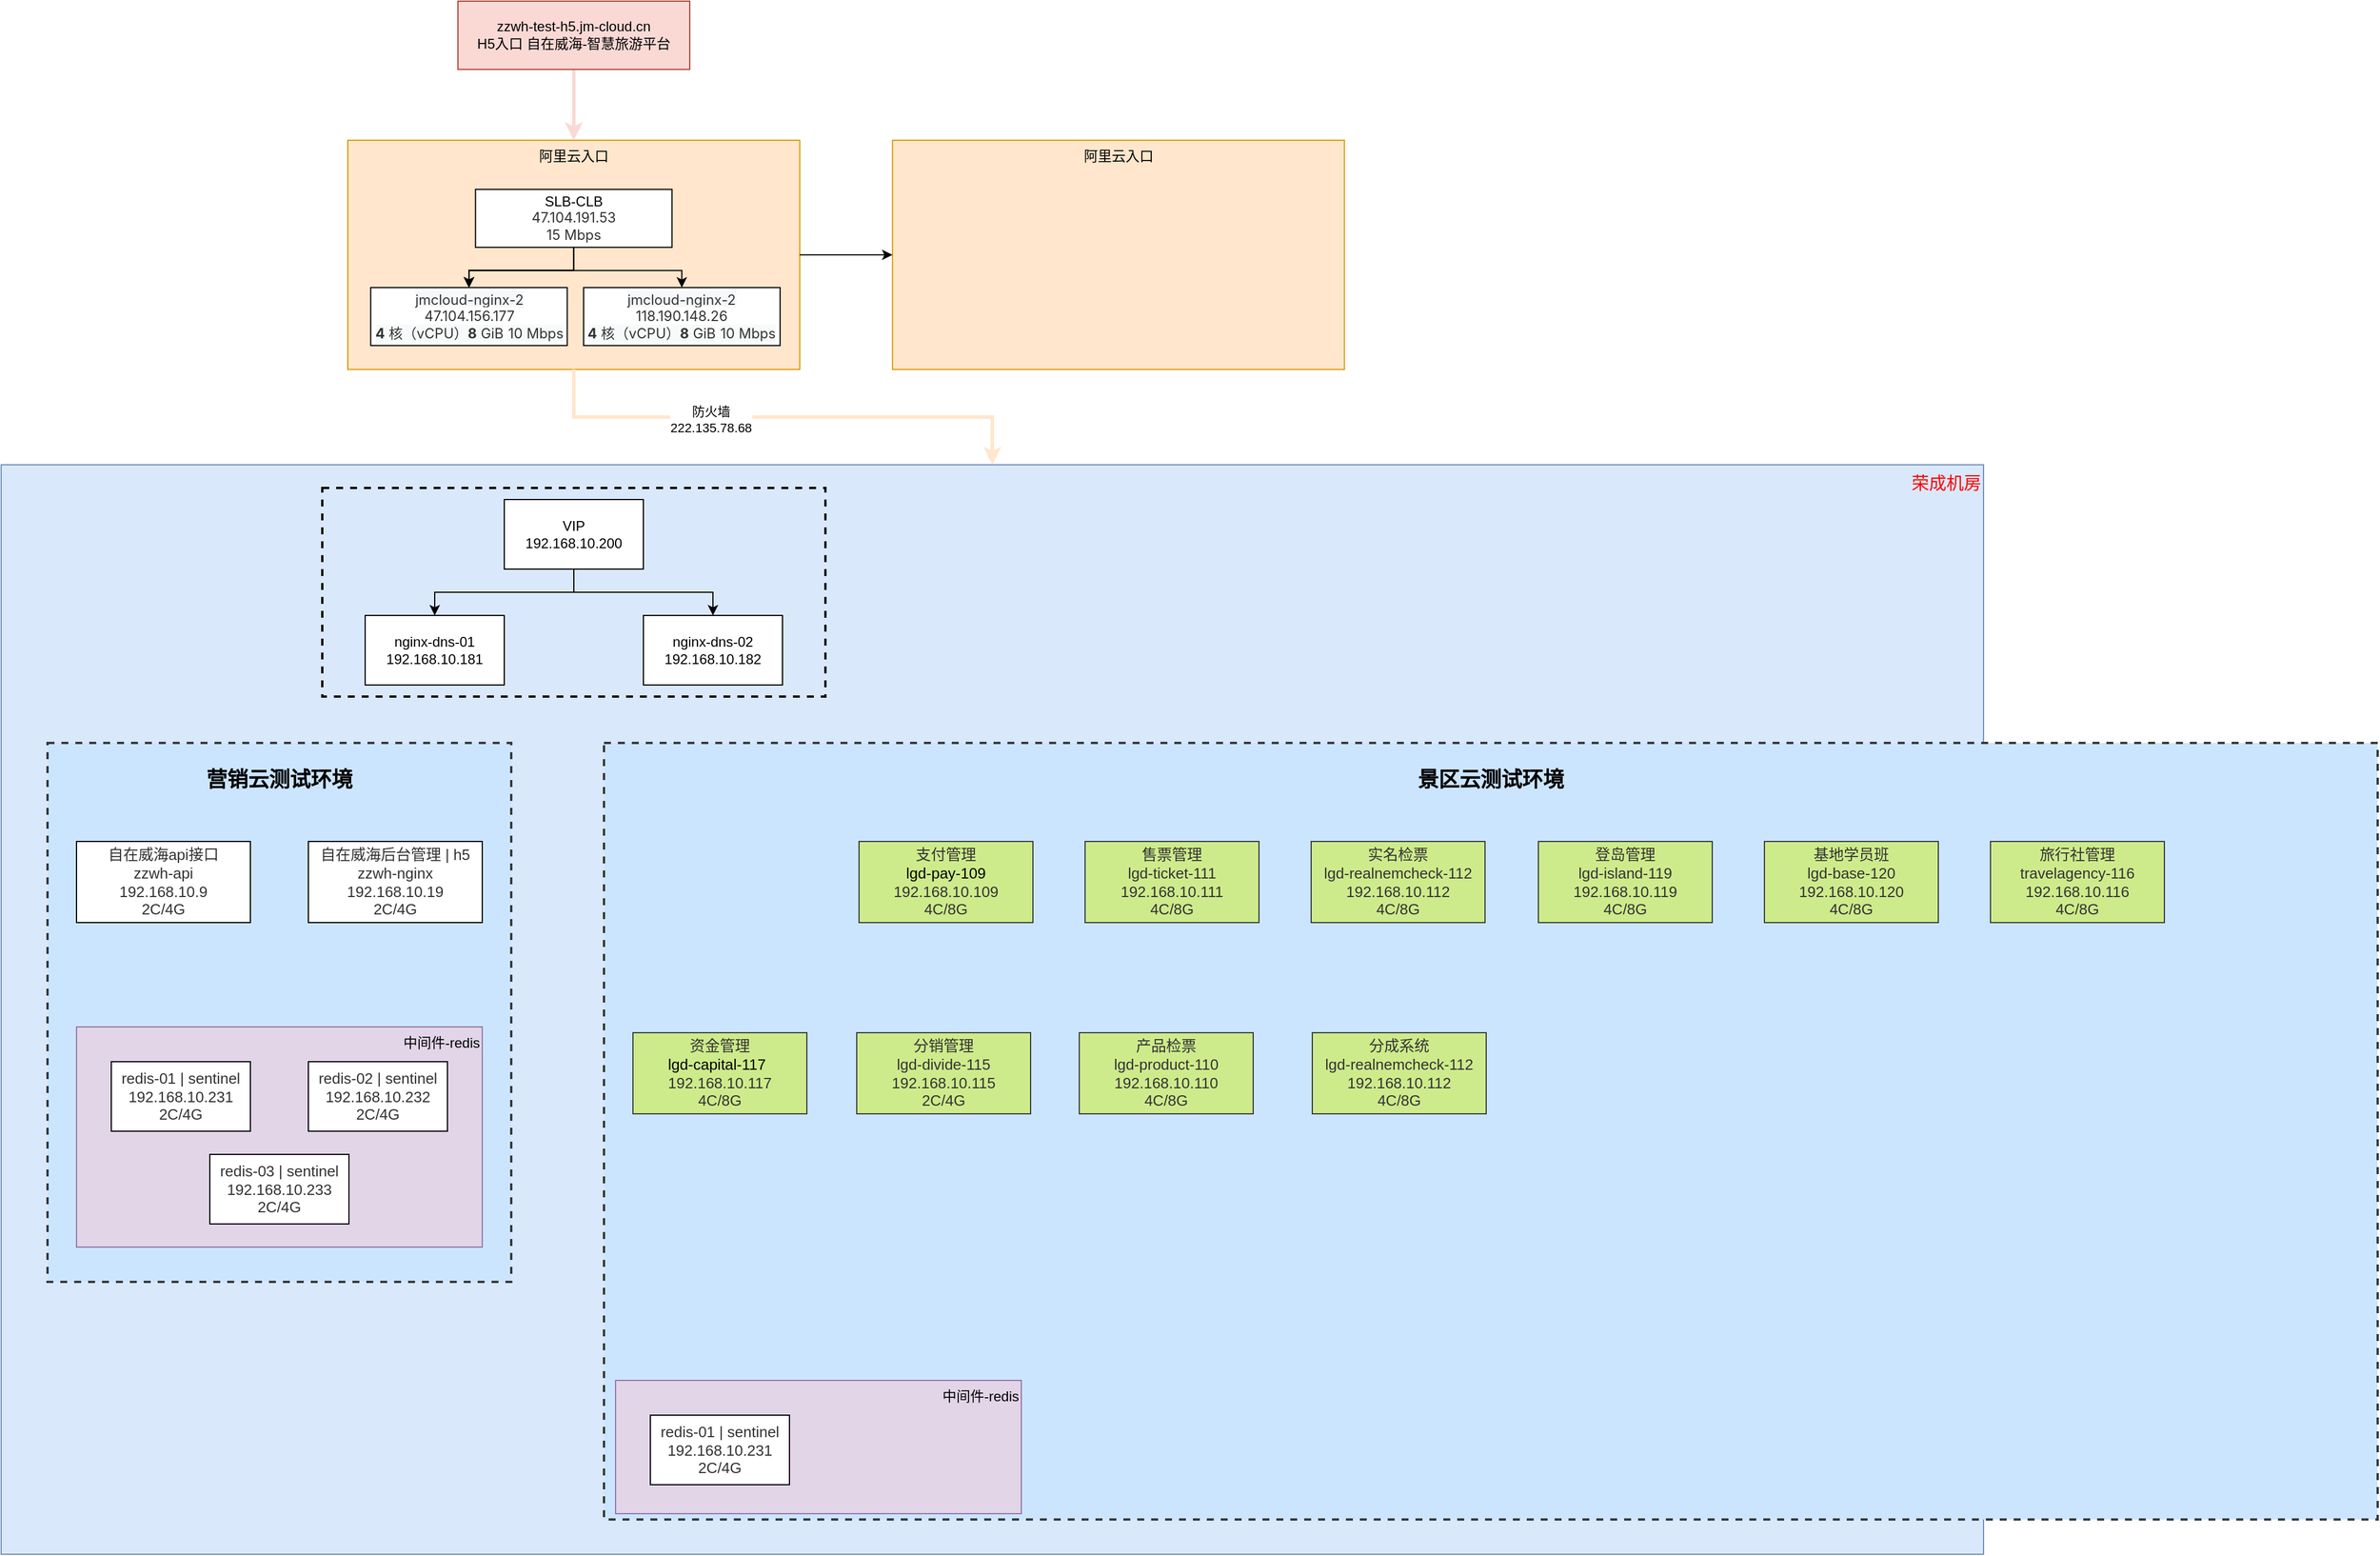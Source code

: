 <mxfile version="28.0.1">
  <diagram name="第 1 页" id="XN6WbOP7wRev5Zxsz_oX">
    <mxGraphModel dx="2040" dy="1834" grid="1" gridSize="10" guides="1" tooltips="1" connect="1" arrows="1" fold="1" page="1" pageScale="1" pageWidth="827" pageHeight="1169" math="0" shadow="0">
      <root>
        <mxCell id="0" />
        <mxCell id="1" parent="0" />
        <mxCell id="umgCvMGF8Q4jKKfUTwUB-12" value="" style="group" parent="1" vertex="1" connectable="0">
          <mxGeometry x="219" y="40.0" width="389.86" height="197.76" as="geometry" />
        </mxCell>
        <mxCell id="umgCvMGF8Q4jKKfUTwUB-1" value="阿里云入口" style="whiteSpace=wrap;html=1;fillColor=#ffe6cc;strokeColor=#d79b00;rounded=0;align=center;verticalAlign=top;" parent="umgCvMGF8Q4jKKfUTwUB-12" vertex="1">
          <mxGeometry width="389.86" height="197.76" as="geometry" />
        </mxCell>
        <mxCell id="umgCvMGF8Q4jKKfUTwUB-3" value="SLB-CLB&lt;div&gt;&lt;span style=&quot;color: rgb(51, 51, 51); font-family: -apple-system, BlinkMacSystemFont, &amp;quot;Segoe UI&amp;quot;, &amp;quot;PingFang SC&amp;quot;, &amp;quot;Hiragino Sans GB&amp;quot;, &amp;quot;Microsoft YaHei&amp;quot;, &amp;quot;Helvetica Neue&amp;quot;, Helvetica, Arial, sans-serif; text-align: start; white-space: pre; background-color: rgb(255, 255, 255);&quot;&gt;47.104.191.53&lt;/span&gt;&lt;/div&gt;&lt;div&gt;&lt;span style=&quot;color: rgb(51, 51, 51); font-family: -apple-system, BlinkMacSystemFont, &amp;quot;Segoe UI&amp;quot;, &amp;quot;PingFang SC&amp;quot;, &amp;quot;Hiragino Sans GB&amp;quot;, &amp;quot;Microsoft YaHei&amp;quot;, &amp;quot;Helvetica Neue&amp;quot;, Helvetica, Arial, sans-serif; text-align: start; white-space: pre; background-color: rgb(255, 255, 255);&quot;&gt;&lt;span style=&quot;white-space: normal;&quot;&gt;15 Mbps&lt;/span&gt;&lt;/span&gt;&lt;/div&gt;" style="rounded=0;whiteSpace=wrap;html=1;" parent="umgCvMGF8Q4jKKfUTwUB-12" vertex="1">
          <mxGeometry x="110.18" y="42.38" width="169.5" height="50" as="geometry" />
        </mxCell>
        <mxCell id="umgCvMGF8Q4jKKfUTwUB-4" value="&lt;span style=&quot;color: rgb(51, 51, 51); font-family: -apple-system, BlinkMacSystemFont, &amp;quot;Segoe UI&amp;quot;, &amp;quot;PingFang SC&amp;quot;, &amp;quot;Hiragino Sans GB&amp;quot;, &amp;quot;Microsoft YaHei&amp;quot;, &amp;quot;Helvetica Neue&amp;quot;, Helvetica, Arial, sans-serif; text-align: start; background-color: rgb(246, 248, 250);&quot;&gt;jmcloud-nginx-2&lt;/span&gt;&lt;br&gt;&lt;div&gt;&lt;span style=&quot;color: rgb(51, 51, 51); font-family: -apple-system, BlinkMacSystemFont, &amp;quot;Segoe UI&amp;quot;, &amp;quot;PingFang SC&amp;quot;, &amp;quot;Hiragino Sans GB&amp;quot;, &amp;quot;Microsoft YaHei&amp;quot;, &amp;quot;Helvetica Neue&amp;quot;, Helvetica, Arial, sans-serif; text-align: start; white-space: pre; background-color: rgb(255, 255, 255);&quot;&gt;47.104.156.177&lt;/span&gt;&lt;/div&gt;&lt;div&gt;&lt;span style=&quot;color: rgb(51, 51, 51); font-family: -apple-system, BlinkMacSystemFont, &amp;quot;Segoe UI&amp;quot;, &amp;quot;PingFang SC&amp;quot;, &amp;quot;Hiragino Sans GB&amp;quot;, &amp;quot;Microsoft YaHei&amp;quot;, &amp;quot;Helvetica Neue&amp;quot;, Helvetica, Arial, sans-serif; text-align: start; white-space: pre; background-color: rgb(255, 255, 255);&quot;&gt;&lt;span style=&quot;box-sizing: border-box; overscroll-behavior-x: none; white-space: normal; background-color: rgb(247, 249, 250);&quot;&gt;&lt;span style=&quot;box-sizing: border-box; overscroll-behavior-x: none;&quot;&gt;&lt;span style=&quot;box-sizing: border-box; overscroll-behavior-x: none; font-weight: bolder;&quot; data-spm-anchor-id=&quot;5176.ecscore_server.0.i1.7d0b4df59nE4pS&quot;&gt;4&lt;/span&gt;&amp;nbsp;核（vCPU）&lt;/span&gt;&lt;span style=&quot;box-sizing: border-box; overscroll-behavior-x: none;&quot;&gt;&lt;span style=&quot;box-sizing: border-box; overscroll-behavior-x: none; font-weight: bolder;&quot;&gt;8&lt;/span&gt;&lt;span style=&quot;box-sizing: border-box; overscroll-behavior-x: none;&quot;&gt;&amp;nbsp;GiB&lt;/span&gt;&lt;/span&gt;&lt;/span&gt;&lt;span style=&quot;box-sizing: border-box; overscroll-behavior-x: none; white-space: normal; background-color: rgb(247, 249, 250); margin-left: 4px;&quot; class=&quot;ecs-core-tooltip-open&quot;&gt;&lt;span style=&quot;box-sizing: border-box; overscroll-behavior-x: none;&quot;&gt;&lt;span style=&quot;box-sizing: border-box; overscroll-behavior-x: none;&quot; data-spm-anchor-id=&quot;5176.ecscore_server.0.i0.7d0b4df59nE4pS&quot;&gt;10 Mbps&lt;/span&gt;&lt;/span&gt;&lt;/span&gt;&lt;/span&gt;&lt;/div&gt;" style="rounded=0;whiteSpace=wrap;html=1;" parent="umgCvMGF8Q4jKKfUTwUB-12" vertex="1">
          <mxGeometry x="19.776" y="127.131" width="169.5" height="50" as="geometry" />
        </mxCell>
        <mxCell id="umgCvMGF8Q4jKKfUTwUB-9" value="&lt;div&gt;&lt;span style=&quot;color: rgb(51, 51, 51); font-family: -apple-system, BlinkMacSystemFont, &amp;quot;Segoe UI&amp;quot;, &amp;quot;PingFang SC&amp;quot;, &amp;quot;Hiragino Sans GB&amp;quot;, &amp;quot;Microsoft YaHei&amp;quot;, &amp;quot;Helvetica Neue&amp;quot;, Helvetica, Arial, sans-serif; text-align: start; background-color: rgb(246, 248, 250);&quot;&gt;jmcloud-nginx-2&lt;/span&gt;&lt;span style=&quot;color: rgb(51, 51, 51); font-family: -apple-system, BlinkMacSystemFont, &amp;quot;Segoe UI&amp;quot;, &amp;quot;PingFang SC&amp;quot;, &amp;quot;Hiragino Sans GB&amp;quot;, &amp;quot;Microsoft YaHei&amp;quot;, &amp;quot;Helvetica Neue&amp;quot;, Helvetica, Arial, sans-serif; text-align: start; white-space: pre; background-color: rgb(255, 255, 255);&quot;&gt;&lt;/span&gt;&lt;/div&gt;&lt;span style=&quot;color: rgb(51, 51, 51); font-family: -apple-system, BlinkMacSystemFont, &amp;quot;Segoe UI&amp;quot;, &amp;quot;PingFang SC&amp;quot;, &amp;quot;Hiragino Sans GB&amp;quot;, &amp;quot;Microsoft YaHei&amp;quot;, &amp;quot;Helvetica Neue&amp;quot;, Helvetica, Arial, sans-serif; text-align: start; white-space: pre; background-color: rgb(255, 255, 255);&quot;&gt;118.190.148.26&lt;/span&gt;&lt;div&gt;&lt;span style=&quot;color: rgb(51, 51, 51); font-family: -apple-system, BlinkMacSystemFont, &amp;quot;Segoe UI&amp;quot;, &amp;quot;PingFang SC&amp;quot;, &amp;quot;Hiragino Sans GB&amp;quot;, &amp;quot;Microsoft YaHei&amp;quot;, &amp;quot;Helvetica Neue&amp;quot;, Helvetica, Arial, sans-serif; text-align: start; white-space: pre; background-color: rgb(255, 255, 255);&quot;&gt;&lt;span style=&quot;box-sizing: border-box; overscroll-behavior-x: none; white-space: normal; background-color: rgb(247, 249, 250);&quot;&gt;&lt;span style=&quot;box-sizing: border-box; overscroll-behavior-x: none;&quot;&gt;&lt;span style=&quot;box-sizing: border-box; overscroll-behavior-x: none; font-weight: bolder;&quot; data-spm-anchor-id=&quot;5176.ecscore_server.0.i1.7d0b4df59nE4pS&quot;&gt;4&lt;/span&gt;&amp;nbsp;核（vCPU）&lt;/span&gt;&lt;span style=&quot;box-sizing: border-box; overscroll-behavior-x: none;&quot;&gt;&lt;span style=&quot;box-sizing: border-box; overscroll-behavior-x: none; font-weight: bolder;&quot;&gt;8&lt;/span&gt;&lt;span style=&quot;box-sizing: border-box; overscroll-behavior-x: none;&quot;&gt;&amp;nbsp;GiB&lt;/span&gt;&lt;/span&gt;&lt;/span&gt;&lt;span style=&quot;box-sizing: border-box; overscroll-behavior-x: none; white-space: normal; background-color: rgb(247, 249, 250); margin-left: 4px;&quot; class=&quot;ecs-core-tooltip-open&quot;&gt;&lt;span style=&quot;box-sizing: border-box; overscroll-behavior-x: none;&quot;&gt;&lt;span style=&quot;box-sizing: border-box; overscroll-behavior-x: none;&quot; data-spm-anchor-id=&quot;5176.ecscore_server.0.i0.7d0b4df59nE4pS&quot;&gt;10 Mbps&lt;/span&gt;&lt;/span&gt;&lt;/span&gt;&lt;/span&gt;&lt;/div&gt;" style="whiteSpace=wrap;html=1;rounded=0;" parent="umgCvMGF8Q4jKKfUTwUB-12" vertex="1">
          <mxGeometry x="203.405" y="127.131" width="169.5" height="50" as="geometry" />
        </mxCell>
        <mxCell id="umgCvMGF8Q4jKKfUTwUB-5" value="" style="edgeStyle=orthogonalEdgeStyle;rounded=0;orthogonalLoop=1;jettySize=auto;html=1;" parent="umgCvMGF8Q4jKKfUTwUB-12" source="umgCvMGF8Q4jKKfUTwUB-3" target="umgCvMGF8Q4jKKfUTwUB-4" edge="1">
          <mxGeometry relative="1" as="geometry" />
        </mxCell>
        <mxCell id="umgCvMGF8Q4jKKfUTwUB-6" value="" style="edgeStyle=orthogonalEdgeStyle;rounded=0;orthogonalLoop=1;jettySize=auto;html=1;" parent="umgCvMGF8Q4jKKfUTwUB-12" source="umgCvMGF8Q4jKKfUTwUB-3" target="umgCvMGF8Q4jKKfUTwUB-4" edge="1">
          <mxGeometry relative="1" as="geometry" />
        </mxCell>
        <mxCell id="umgCvMGF8Q4jKKfUTwUB-7" value="" style="edgeStyle=orthogonalEdgeStyle;rounded=0;orthogonalLoop=1;jettySize=auto;html=1;" parent="umgCvMGF8Q4jKKfUTwUB-12" source="umgCvMGF8Q4jKKfUTwUB-3" target="umgCvMGF8Q4jKKfUTwUB-4" edge="1">
          <mxGeometry relative="1" as="geometry" />
        </mxCell>
        <mxCell id="umgCvMGF8Q4jKKfUTwUB-8" value="" style="edgeStyle=orthogonalEdgeStyle;rounded=0;orthogonalLoop=1;jettySize=auto;html=1;" parent="umgCvMGF8Q4jKKfUTwUB-12" source="umgCvMGF8Q4jKKfUTwUB-3" target="umgCvMGF8Q4jKKfUTwUB-4" edge="1">
          <mxGeometry relative="1" as="geometry" />
        </mxCell>
        <mxCell id="umgCvMGF8Q4jKKfUTwUB-10" value="" style="edgeStyle=orthogonalEdgeStyle;rounded=0;orthogonalLoop=1;jettySize=auto;html=1;" parent="umgCvMGF8Q4jKKfUTwUB-12" source="umgCvMGF8Q4jKKfUTwUB-3" target="umgCvMGF8Q4jKKfUTwUB-9" edge="1">
          <mxGeometry relative="1" as="geometry" />
        </mxCell>
        <mxCell id="umgCvMGF8Q4jKKfUTwUB-13" value="&lt;font style=&quot;font-size: 15px; color: rgb(255, 0, 0);&quot;&gt;荣成机房&lt;/font&gt;" style="whiteSpace=wrap;html=1;fillColor=#dae8fc;strokeColor=#6c8ebf;rounded=0;align=right;verticalAlign=top;" parent="1" vertex="1">
          <mxGeometry x="-80" y="320" width="1710" height="940" as="geometry" />
        </mxCell>
        <mxCell id="umgCvMGF8Q4jKKfUTwUB-14" value="" style="edgeStyle=orthogonalEdgeStyle;rounded=0;orthogonalLoop=1;jettySize=auto;html=1;strokeColor=light-dark(#ffe6cc, #ededed);jumpSize=6;strokeWidth=3;" parent="1" source="umgCvMGF8Q4jKKfUTwUB-1" target="umgCvMGF8Q4jKKfUTwUB-13" edge="1">
          <mxGeometry relative="1" as="geometry" />
        </mxCell>
        <mxCell id="7kykOVdzn0JzqWnfIJqe-3" value="防火墙&lt;div&gt;222.135.78.68&lt;/div&gt;" style="edgeLabel;html=1;align=center;verticalAlign=middle;resizable=0;points=[];" vertex="1" connectable="0" parent="umgCvMGF8Q4jKKfUTwUB-14">
          <mxGeometry x="-0.285" y="-2" relative="1" as="geometry">
            <mxPoint as="offset" />
          </mxGeometry>
        </mxCell>
        <mxCell id="umgCvMGF8Q4jKKfUTwUB-24" style="edgeStyle=orthogonalEdgeStyle;rounded=0;orthogonalLoop=1;jettySize=auto;html=1;entryX=0.5;entryY=0;entryDx=0;entryDy=0;fillColor=#f8cecc;strokeColor=light-dark(#fad9d5, #d7817e);strokeWidth=3;" parent="1" source="umgCvMGF8Q4jKKfUTwUB-22" target="umgCvMGF8Q4jKKfUTwUB-1" edge="1">
          <mxGeometry relative="1" as="geometry" />
        </mxCell>
        <mxCell id="umgCvMGF8Q4jKKfUTwUB-22" value="&lt;div style=&quot;&quot;&gt;&lt;font style=&quot;&quot;&gt;&lt;span style=&quot;text-wrap-mode: nowrap;&quot;&gt;zzwh-test-h5.jm-cloud.cn&lt;/span&gt;&lt;/font&gt;&lt;/div&gt;&lt;div style=&quot;text-wrap-mode: nowrap;&quot;&gt;&lt;font&gt;H5入口 自在威海-智慧旅游平台&lt;/font&gt;&lt;/div&gt;" style="whiteSpace=wrap;html=1;verticalAlign=middle;fillColor=#fad9d5;strokeColor=#ae4132;rounded=0;" parent="1" vertex="1">
          <mxGeometry x="314" y="-80" width="200" height="58.88" as="geometry" />
        </mxCell>
        <mxCell id="7kykOVdzn0JzqWnfIJqe-10" value="" style="group" vertex="1" connectable="0" parent="1">
          <mxGeometry x="234" y="350" width="400" height="170" as="geometry" />
        </mxCell>
        <mxCell id="7kykOVdzn0JzqWnfIJqe-9" value="" style="edgeStyle=orthogonalEdgeStyle;rounded=0;orthogonalLoop=1;jettySize=auto;html=1;" edge="1" parent="7kykOVdzn0JzqWnfIJqe-10" source="7kykOVdzn0JzqWnfIJqe-5" target="7kykOVdzn0JzqWnfIJqe-8">
          <mxGeometry relative="1" as="geometry" />
        </mxCell>
        <mxCell id="7kykOVdzn0JzqWnfIJqe-5" value="VIP&lt;div&gt;192.168.10.200&lt;/div&gt;" style="rounded=0;whiteSpace=wrap;html=1;" vertex="1" parent="7kykOVdzn0JzqWnfIJqe-10">
          <mxGeometry x="120" width="120" height="60" as="geometry" />
        </mxCell>
        <mxCell id="7kykOVdzn0JzqWnfIJqe-6" value="nginx-dns-01&lt;div&gt;192.168.10.181&lt;/div&gt;" style="rounded=0;whiteSpace=wrap;html=1;" vertex="1" parent="7kykOVdzn0JzqWnfIJqe-10">
          <mxGeometry y="100" width="120" height="60" as="geometry" />
        </mxCell>
        <mxCell id="7kykOVdzn0JzqWnfIJqe-8" value="nginx-dns-02&lt;div&gt;192.168.10.182&lt;/div&gt;" style="whiteSpace=wrap;html=1;rounded=0;" vertex="1" parent="7kykOVdzn0JzqWnfIJqe-10">
          <mxGeometry x="240" y="100" width="120" height="60" as="geometry" />
        </mxCell>
        <mxCell id="7kykOVdzn0JzqWnfIJqe-7" value="" style="edgeStyle=orthogonalEdgeStyle;rounded=0;orthogonalLoop=1;jettySize=auto;html=1;" edge="1" parent="7kykOVdzn0JzqWnfIJqe-10" source="7kykOVdzn0JzqWnfIJqe-5" target="7kykOVdzn0JzqWnfIJqe-6">
          <mxGeometry relative="1" as="geometry" />
        </mxCell>
        <mxCell id="7kykOVdzn0JzqWnfIJqe-11" value="" style="rounded=0;whiteSpace=wrap;html=1;fillColor=none;dashed=1;strokeWidth=2;perimeterSpacing=0;align=right;" vertex="1" parent="1">
          <mxGeometry x="197" y="340" width="434" height="180" as="geometry" />
        </mxCell>
        <mxCell id="7kykOVdzn0JzqWnfIJqe-15" value="阿里云入口" style="whiteSpace=wrap;html=1;fillColor=#ffe6cc;strokeColor=#d79b00;rounded=0;align=center;verticalAlign=top;" vertex="1" parent="1">
          <mxGeometry x="688.86" y="40.0" width="389.86" height="197.76" as="geometry" />
        </mxCell>
        <mxCell id="7kykOVdzn0JzqWnfIJqe-16" value="" style="edgeStyle=orthogonalEdgeStyle;rounded=0;orthogonalLoop=1;jettySize=auto;html=1;" edge="1" parent="1" source="umgCvMGF8Q4jKKfUTwUB-1" target="7kykOVdzn0JzqWnfIJqe-15">
          <mxGeometry relative="1" as="geometry" />
        </mxCell>
        <mxCell id="7kykOVdzn0JzqWnfIJqe-28" value="" style="group" vertex="1" connectable="0" parent="1">
          <mxGeometry x="-40" y="560" width="400" height="465" as="geometry" />
        </mxCell>
        <mxCell id="7kykOVdzn0JzqWnfIJqe-13" value="&lt;h2 style=&quot;&quot;&gt;&lt;span style=&quot;background-color: transparent; color: light-dark(rgb(0, 0, 0), rgb(255, 255, 255));&quot;&gt;营销云测试环境&lt;/span&gt;&lt;/h2&gt;" style="rounded=0;whiteSpace=wrap;html=1;align=center;verticalAlign=top;fillColor=#cce5ff;strokeColor=#36393d;dashed=1;strokeWidth=2;" vertex="1" parent="7kykOVdzn0JzqWnfIJqe-28">
          <mxGeometry width="400" height="465" as="geometry" />
        </mxCell>
        <mxCell id="7kykOVdzn0JzqWnfIJqe-18" value="&lt;div&gt;&lt;span style=&quot;color: rgb(50, 50, 50); font-family: &amp;quot;Microsoft YaHei&amp;quot;, 微软雅黑, Arial; font-size: 13px; background-color: rgba(255, 255, 255, 0.01);&quot;&gt;自在威海api接口&lt;/span&gt;&lt;/div&gt;&lt;span style=&quot;color: rgb(50, 50, 50); font-family: &amp;quot;Microsoft YaHei&amp;quot;, 微软雅黑, Arial; font-size: 13px; background-color: rgba(255, 255, 255, 0.01);&quot;&gt;zzwh-api&lt;/span&gt;&lt;br style=&quot;color: rgb(50, 50, 50); font-family: &amp;quot;Microsoft YaHei&amp;quot;, 微软雅黑, Arial; font-size: 13px;&quot;&gt;&lt;span style=&quot;color: rgb(50, 50, 50); font-family: &amp;quot;Microsoft YaHei&amp;quot;, 微软雅黑, Arial; font-size: 13px; background-color: rgba(255, 255, 255, 0.01);&quot;&gt;192.168.10.9&lt;/span&gt;&lt;br style=&quot;color: rgb(50, 50, 50); font-family: &amp;quot;Microsoft YaHei&amp;quot;, 微软雅黑, Arial; font-size: 13px;&quot;&gt;&lt;span style=&quot;color: rgb(50, 50, 50); font-family: &amp;quot;Microsoft YaHei&amp;quot;, 微软雅黑, Arial; font-size: 13px; background-color: rgba(255, 255, 255, 0.01);&quot;&gt;2C/4G&lt;/span&gt;" style="rounded=0;whiteSpace=wrap;html=1;" vertex="1" parent="7kykOVdzn0JzqWnfIJqe-28">
          <mxGeometry x="25" y="85" width="150" height="70" as="geometry" />
        </mxCell>
        <mxCell id="7kykOVdzn0JzqWnfIJqe-19" value="&lt;div&gt;&lt;span style=&quot;color: rgb(50, 50, 50); font-family: &amp;quot;Microsoft YaHei&amp;quot;, 微软雅黑, Arial; font-size: 13px; background-color: rgba(255, 255, 255, 0.01);&quot;&gt;自在威海后台管理 | h5&lt;/span&gt;&lt;/div&gt;&lt;span style=&quot;color: rgb(50, 50, 50); font-family: &amp;quot;Microsoft YaHei&amp;quot;, 微软雅黑, Arial; font-size: 13px; background-color: rgba(255, 255, 255, 0.01);&quot;&gt;zzwh-nginx&lt;/span&gt;&lt;br style=&quot;color: rgb(50, 50, 50); font-family: &amp;quot;Microsoft YaHei&amp;quot;, 微软雅黑, Arial; font-size: 13px;&quot;&gt;&lt;span style=&quot;color: rgb(50, 50, 50); font-family: &amp;quot;Microsoft YaHei&amp;quot;, 微软雅黑, Arial; font-size: 13px; background-color: rgba(255, 255, 255, 0.01);&quot;&gt;192.168.10.19&lt;/span&gt;&lt;br style=&quot;color: rgb(50, 50, 50); font-family: &amp;quot;Microsoft YaHei&amp;quot;, 微软雅黑, Arial; font-size: 13px;&quot;&gt;&lt;span style=&quot;color: rgb(50, 50, 50); font-family: &amp;quot;Microsoft YaHei&amp;quot;, 微软雅黑, Arial; font-size: 13px; background-color: rgba(255, 255, 255, 0.01);&quot;&gt;2C/4G&lt;/span&gt;" style="whiteSpace=wrap;html=1;rounded=0;" vertex="1" parent="7kykOVdzn0JzqWnfIJqe-28">
          <mxGeometry x="225" y="85" width="150" height="70" as="geometry" />
        </mxCell>
        <mxCell id="7kykOVdzn0JzqWnfIJqe-24" value="中间件-redis" style="rounded=0;whiteSpace=wrap;html=1;align=right;verticalAlign=top;fillColor=#e1d5e7;strokeColor=#9673a6;" vertex="1" parent="7kykOVdzn0JzqWnfIJqe-28">
          <mxGeometry x="25" y="245" width="350" height="190" as="geometry" />
        </mxCell>
        <mxCell id="7kykOVdzn0JzqWnfIJqe-25" value="&lt;span style=&quot;color: rgb(50, 50, 50); font-family: &amp;quot;Microsoft YaHei&amp;quot;, 微软雅黑, Arial; font-size: 13px; background-color: rgba(255, 255, 255, 0.01);&quot;&gt;redis-01 | sentinel&lt;/span&gt;&lt;div style=&quot;resize: none; outline: none; font-size: 13px; color: rgb(50, 50, 50); font-family: &amp;quot;Microsoft YaHei&amp;quot;, 微软雅黑, Arial;&quot;&gt;192.168.10.231&lt;div style=&quot;resize: none; outline: none; font-size: inherit;&quot;&gt;2C/4G&lt;/div&gt;&lt;/div&gt;" style="rounded=0;whiteSpace=wrap;html=1;" vertex="1" parent="7kykOVdzn0JzqWnfIJqe-28">
          <mxGeometry x="55" y="275" width="120" height="60" as="geometry" />
        </mxCell>
        <mxCell id="7kykOVdzn0JzqWnfIJqe-26" value="&lt;span style=&quot;color: rgb(50, 50, 50); font-family: &amp;quot;Microsoft YaHei&amp;quot;, 微软雅黑, Arial; font-size: 13px; background-color: rgba(255, 255, 255, 0.01);&quot;&gt;redis-02 | sentinel&lt;/span&gt;&lt;div style=&quot;resize: none; outline: none; font-size: 13px; color: rgb(50, 50, 50); font-family: &amp;quot;Microsoft YaHei&amp;quot;, 微软雅黑, Arial;&quot;&gt;192.168.10.232&lt;div style=&quot;resize: none; outline: none; font-size: inherit;&quot;&gt;2C/4G&lt;/div&gt;&lt;/div&gt;" style="rounded=0;whiteSpace=wrap;html=1;" vertex="1" parent="7kykOVdzn0JzqWnfIJqe-28">
          <mxGeometry x="225" y="275" width="120" height="60" as="geometry" />
        </mxCell>
        <mxCell id="7kykOVdzn0JzqWnfIJqe-27" value="&lt;span style=&quot;color: rgb(50, 50, 50); font-family: &amp;quot;Microsoft YaHei&amp;quot;, 微软雅黑, Arial; font-size: 13px; background-color: rgba(255, 255, 255, 0.01);&quot;&gt;redis-03 | sentinel&lt;/span&gt;&lt;div style=&quot;resize: none; outline: none; font-size: 13px; color: rgb(50, 50, 50); font-family: &amp;quot;Microsoft YaHei&amp;quot;, 微软雅黑, Arial;&quot;&gt;192.168.10.233&lt;div style=&quot;resize: none; outline: none; font-size: inherit;&quot;&gt;2C/4G&lt;/div&gt;&lt;/div&gt;" style="rounded=0;whiteSpace=wrap;html=1;" vertex="1" parent="7kykOVdzn0JzqWnfIJqe-28">
          <mxGeometry x="140" y="355" width="120" height="60" as="geometry" />
        </mxCell>
        <mxCell id="7kykOVdzn0JzqWnfIJqe-42" value="&lt;h2 style=&quot;&quot;&gt;&lt;span style=&quot;background-color: transparent; color: light-dark(rgb(0, 0, 0), rgb(255, 255, 255));&quot;&gt;景区云测试环境&lt;/span&gt;&lt;/h2&gt;" style="rounded=0;whiteSpace=wrap;html=1;align=center;verticalAlign=top;fillColor=#cce5ff;strokeColor=#36393d;dashed=1;strokeWidth=2;" vertex="1" parent="1">
          <mxGeometry x="440" y="560" width="1530" height="670" as="geometry" />
        </mxCell>
        <mxCell id="7kykOVdzn0JzqWnfIJqe-43" value="&lt;div&gt;&lt;font face=&quot;Microsoft YaHei, 微软雅黑, Arial&quot; color=&quot;#323232&quot;&gt;&lt;span style=&quot;font-size: 13px; background-color: rgba(255, 255, 255, 0.01);&quot;&gt;支付管理&lt;/span&gt;&lt;/font&gt;&lt;/div&gt;&lt;span style=&quot;font-family: helvetica, arial, verdana, sans-serif; font-size: 13px; text-align: start;&quot;&gt;lgd-pay-109&lt;/span&gt;&lt;br style=&quot;color: rgb(50, 50, 50); font-family: &amp;quot;Microsoft YaHei&amp;quot;, 微软雅黑, Arial; font-size: 13px;&quot;&gt;&lt;span style=&quot;color: rgb(50, 50, 50); font-family: &amp;quot;Microsoft YaHei&amp;quot;, 微软雅黑, Arial; font-size: 13px; background-color: rgba(255, 255, 255, 0.01);&quot;&gt;192.168.10.109&lt;/span&gt;&lt;br style=&quot;color: rgb(50, 50, 50); font-family: &amp;quot;Microsoft YaHei&amp;quot;, 微软雅黑, Arial; font-size: 13px;&quot;&gt;&lt;span style=&quot;color: rgb(50, 50, 50); font-family: &amp;quot;Microsoft YaHei&amp;quot;, 微软雅黑, Arial; font-size: 13px; background-color: rgba(255, 255, 255, 0.01);&quot;&gt;4C/8G&lt;/span&gt;" style="rounded=0;whiteSpace=wrap;html=1;fillColor=#cdeb8b;strokeColor=#36393d;" vertex="1" parent="1">
          <mxGeometry x="660" y="645" width="150" height="70" as="geometry" />
        </mxCell>
        <mxCell id="7kykOVdzn0JzqWnfIJqe-44" value="&lt;div&gt;&lt;font face=&quot;Microsoft YaHei, 微软雅黑, Arial&quot; color=&quot;#323232&quot;&gt;&lt;span style=&quot;font-size: 13px; background-color: rgba(255, 255, 255, 0.01);&quot;&gt;售票管理&lt;/span&gt;&lt;/font&gt;&lt;/div&gt;&lt;span style=&quot;color: rgb(50, 50, 50); font-family: &amp;quot;Microsoft YaHei&amp;quot;, 微软雅黑, Arial; font-size: 13px; background-color: rgba(255, 255, 255, 0.01);&quot;&gt;lgd-ticket-111&lt;/span&gt;&lt;br style=&quot;color: rgb(50, 50, 50); font-family: &amp;quot;Microsoft YaHei&amp;quot;, 微软雅黑, Arial; font-size: 13px;&quot;&gt;&lt;span style=&quot;color: rgb(50, 50, 50); font-family: &amp;quot;Microsoft YaHei&amp;quot;, 微软雅黑, Arial; font-size: 13px; background-color: rgba(255, 255, 255, 0.01);&quot;&gt;192.168.10.111&lt;/span&gt;&lt;br style=&quot;color: rgb(50, 50, 50); font-family: &amp;quot;Microsoft YaHei&amp;quot;, 微软雅黑, Arial; font-size: 13px;&quot;&gt;&lt;span style=&quot;color: rgb(50, 50, 50); font-family: &amp;quot;Microsoft YaHei&amp;quot;, 微软雅黑, Arial; font-size: 13px; background-color: rgba(255, 255, 255, 0.01);&quot;&gt;4C/8G&lt;/span&gt;" style="whiteSpace=wrap;html=1;rounded=0;fillColor=#cdeb8b;strokeColor=#36393d;" vertex="1" parent="1">
          <mxGeometry x="855" y="645" width="150" height="70" as="geometry" />
        </mxCell>
        <mxCell id="7kykOVdzn0JzqWnfIJqe-49" value="&lt;div&gt;&lt;font face=&quot;Microsoft YaHei, 微软雅黑, Arial&quot; color=&quot;#323232&quot;&gt;&lt;span style=&quot;font-size: 13px; background-color: rgba(255, 255, 255, 0.01);&quot;&gt;登岛管理&lt;/span&gt;&lt;/font&gt;&lt;/div&gt;&lt;span style=&quot;color: rgb(50, 50, 50); font-family: &amp;quot;Microsoft YaHei&amp;quot;, 微软雅黑, Arial; font-size: 13px; background-color: rgba(255, 255, 255, 0.01);&quot;&gt;lgd-island-119&lt;/span&gt;&lt;br style=&quot;color: rgb(50, 50, 50); font-family: &amp;quot;Microsoft YaHei&amp;quot;, 微软雅黑, Arial; font-size: 13px;&quot;&gt;&lt;span style=&quot;color: rgb(50, 50, 50); font-family: &amp;quot;Microsoft YaHei&amp;quot;, 微软雅黑, Arial; font-size: 13px; background-color: rgba(255, 255, 255, 0.01);&quot;&gt;192.168.10.119&lt;/span&gt;&lt;br style=&quot;color: rgb(50, 50, 50); font-family: &amp;quot;Microsoft YaHei&amp;quot;, 微软雅黑, Arial; font-size: 13px;&quot;&gt;&lt;span style=&quot;color: rgb(50, 50, 50); font-family: &amp;quot;Microsoft YaHei&amp;quot;, 微软雅黑, Arial; font-size: 13px; background-color: rgba(255, 255, 255, 0.01);&quot;&gt;4C/8G&lt;/span&gt;" style="whiteSpace=wrap;html=1;rounded=0;fillColor=#cdeb8b;strokeColor=#36393d;" vertex="1" parent="1">
          <mxGeometry x="1246" y="645" width="150" height="70" as="geometry" />
        </mxCell>
        <mxCell id="7kykOVdzn0JzqWnfIJqe-50" value="&lt;div&gt;&lt;font face=&quot;Microsoft YaHei, 微软雅黑, Arial&quot; color=&quot;#323232&quot;&gt;&lt;span style=&quot;font-size: 13px; background-color: rgba(255, 255, 255, 0.01);&quot;&gt;实名检票&lt;/span&gt;&lt;/font&gt;&lt;/div&gt;&lt;span style=&quot;color: rgb(50, 50, 50); font-family: &amp;quot;Microsoft YaHei&amp;quot;, 微软雅黑, Arial; font-size: 13px; background-color: rgba(255, 255, 255, 0.01);&quot;&gt;lgd-realnemcheck-112&lt;/span&gt;&lt;br style=&quot;color: rgb(50, 50, 50); font-family: &amp;quot;Microsoft YaHei&amp;quot;, 微软雅黑, Arial; font-size: 13px;&quot;&gt;&lt;span style=&quot;color: rgb(50, 50, 50); font-family: &amp;quot;Microsoft YaHei&amp;quot;, 微软雅黑, Arial; font-size: 13px; background-color: rgba(255, 255, 255, 0.01);&quot;&gt;192.168.10.112&lt;/span&gt;&lt;br style=&quot;color: rgb(50, 50, 50); font-family: &amp;quot;Microsoft YaHei&amp;quot;, 微软雅黑, Arial; font-size: 13px;&quot;&gt;&lt;span style=&quot;color: rgb(50, 50, 50); font-family: &amp;quot;Microsoft YaHei&amp;quot;, 微软雅黑, Arial; font-size: 13px; background-color: rgba(255, 255, 255, 0.01);&quot;&gt;4C/8G&lt;/span&gt;" style="rounded=0;whiteSpace=wrap;html=1;fillColor=#cdeb8b;strokeColor=#36393d;" vertex="1" parent="1">
          <mxGeometry x="1050" y="645" width="150" height="70" as="geometry" />
        </mxCell>
        <mxCell id="7kykOVdzn0JzqWnfIJqe-51" value="&lt;div&gt;&lt;font face=&quot;Microsoft YaHei, 微软雅黑, Arial&quot; color=&quot;#323232&quot;&gt;&lt;span style=&quot;font-size: 13px; background-color: rgba(255, 255, 255, 0.01);&quot;&gt;旅行社管理&lt;/span&gt;&lt;/font&gt;&lt;/div&gt;&lt;span style=&quot;color: rgb(50, 50, 50); font-family: &amp;quot;Microsoft YaHei&amp;quot;, 微软雅黑, Arial; font-size: 13px; background-color: rgba(255, 255, 255, 0.01);&quot;&gt;travelagency-116&lt;/span&gt;&lt;br style=&quot;color: rgb(50, 50, 50); font-family: &amp;quot;Microsoft YaHei&amp;quot;, 微软雅黑, Arial; font-size: 13px;&quot;&gt;&lt;span style=&quot;color: rgb(50, 50, 50); font-family: &amp;quot;Microsoft YaHei&amp;quot;, 微软雅黑, Arial; font-size: 13px; background-color: rgba(255, 255, 255, 0.01);&quot;&gt;192.168.10.116&lt;/span&gt;&lt;br style=&quot;color: rgb(50, 50, 50); font-family: &amp;quot;Microsoft YaHei&amp;quot;, 微软雅黑, Arial; font-size: 13px;&quot;&gt;&lt;span style=&quot;color: rgb(50, 50, 50); font-family: &amp;quot;Microsoft YaHei&amp;quot;, 微软雅黑, Arial; font-size: 13px; background-color: rgba(255, 255, 255, 0.01);&quot;&gt;4C/8G&lt;/span&gt;" style="whiteSpace=wrap;html=1;rounded=0;fillColor=#cdeb8b;strokeColor=#36393d;" vertex="1" parent="1">
          <mxGeometry x="1636" y="645" width="150" height="70" as="geometry" />
        </mxCell>
        <mxCell id="7kykOVdzn0JzqWnfIJqe-52" value="&lt;div&gt;&lt;font face=&quot;Microsoft YaHei, 微软雅黑, Arial&quot; color=&quot;#323232&quot;&gt;&lt;span style=&quot;font-size: 13px; background-color: rgba(255, 255, 255, 0.01);&quot;&gt;基地学员班&lt;/span&gt;&lt;/font&gt;&lt;/div&gt;&lt;span style=&quot;color: rgb(50, 50, 50); font-family: &amp;quot;Microsoft YaHei&amp;quot;, 微软雅黑, Arial; font-size: 13px; background-color: rgba(255, 255, 255, 0.01);&quot;&gt;lgd-base-120&lt;/span&gt;&lt;br style=&quot;color: rgb(50, 50, 50); font-family: &amp;quot;Microsoft YaHei&amp;quot;, 微软雅黑, Arial; font-size: 13px;&quot;&gt;&lt;span style=&quot;color: rgb(50, 50, 50); font-family: &amp;quot;Microsoft YaHei&amp;quot;, 微软雅黑, Arial; font-size: 13px; background-color: rgba(255, 255, 255, 0.01);&quot;&gt;192.168.10.120&lt;/span&gt;&lt;br style=&quot;color: rgb(50, 50, 50); font-family: &amp;quot;Microsoft YaHei&amp;quot;, 微软雅黑, Arial; font-size: 13px;&quot;&gt;&lt;span style=&quot;color: rgb(50, 50, 50); font-family: &amp;quot;Microsoft YaHei&amp;quot;, 微软雅黑, Arial; font-size: 13px; background-color: rgba(255, 255, 255, 0.01);&quot;&gt;4C/8G&lt;/span&gt;" style="rounded=0;whiteSpace=wrap;html=1;fillColor=#cdeb8b;strokeColor=#36393d;" vertex="1" parent="1">
          <mxGeometry x="1441" y="645" width="150" height="70" as="geometry" />
        </mxCell>
        <mxCell id="7kykOVdzn0JzqWnfIJqe-53" value="" style="group" vertex="1" connectable="0" parent="1">
          <mxGeometry x="450" y="1110" width="350" height="115" as="geometry" />
        </mxCell>
        <mxCell id="7kykOVdzn0JzqWnfIJqe-45" value="中间件-redis" style="rounded=0;whiteSpace=wrap;html=1;align=right;verticalAlign=top;fillColor=#e1d5e7;strokeColor=#9673a6;" vertex="1" parent="7kykOVdzn0JzqWnfIJqe-53">
          <mxGeometry width="350" height="115" as="geometry" />
        </mxCell>
        <mxCell id="7kykOVdzn0JzqWnfIJqe-46" value="&lt;span style=&quot;color: rgb(50, 50, 50); font-family: &amp;quot;Microsoft YaHei&amp;quot;, 微软雅黑, Arial; font-size: 13px; background-color: rgba(255, 255, 255, 0.01);&quot;&gt;redis-01 | sentinel&lt;/span&gt;&lt;div style=&quot;resize: none; outline: none; font-size: 13px; color: rgb(50, 50, 50); font-family: &amp;quot;Microsoft YaHei&amp;quot;, 微软雅黑, Arial;&quot;&gt;192.168.10.231&lt;div style=&quot;resize: none; outline: none; font-size: inherit;&quot;&gt;2C/4G&lt;/div&gt;&lt;/div&gt;" style="rounded=0;whiteSpace=wrap;html=1;" vertex="1" parent="7kykOVdzn0JzqWnfIJqe-53">
          <mxGeometry x="30" y="30" width="120" height="60" as="geometry" />
        </mxCell>
        <mxCell id="7kykOVdzn0JzqWnfIJqe-54" value="&lt;div&gt;&lt;font face=&quot;Microsoft YaHei, 微软雅黑, Arial&quot; color=&quot;#323232&quot;&gt;&lt;span style=&quot;font-size: 13px; background-color: rgba(255, 255, 255, 0.01);&quot;&gt;资金管理&lt;/span&gt;&lt;/font&gt;&lt;/div&gt;&lt;div style=&quot;text-align: start;&quot;&gt;&lt;span style=&quot;background-color: transparent; font-size: 13px;&quot;&gt;&lt;font face=&quot;helvetica, arial, verdana, sans-serif&quot;&gt;lgd-capital-117&lt;/font&gt;&lt;/span&gt;&lt;/div&gt;&lt;span style=&quot;color: rgb(50, 50, 50); font-family: &amp;quot;Microsoft YaHei&amp;quot;, 微软雅黑, Arial; font-size: 13px; background-color: rgba(255, 255, 255, 0.01);&quot;&gt;192.168.10.117&lt;/span&gt;&lt;br style=&quot;color: rgb(50, 50, 50); font-family: &amp;quot;Microsoft YaHei&amp;quot;, 微软雅黑, Arial; font-size: 13px;&quot;&gt;&lt;span style=&quot;color: rgb(50, 50, 50); font-family: &amp;quot;Microsoft YaHei&amp;quot;, 微软雅黑, Arial; font-size: 13px; background-color: rgba(255, 255, 255, 0.01);&quot;&gt;4C/8G&lt;/span&gt;" style="rounded=0;whiteSpace=wrap;html=1;fillColor=#cdeb8b;strokeColor=#36393d;" vertex="1" parent="1">
          <mxGeometry x="465" y="810" width="150" height="70" as="geometry" />
        </mxCell>
        <mxCell id="7kykOVdzn0JzqWnfIJqe-55" value="&lt;div&gt;&lt;font face=&quot;Microsoft YaHei, 微软雅黑, Arial&quot; color=&quot;#323232&quot;&gt;&lt;span style=&quot;font-size: 13px; background-color: rgba(255, 255, 255, 0.01);&quot;&gt;分销管理&lt;/span&gt;&lt;/font&gt;&lt;/div&gt;&lt;span style=&quot;color: rgb(50, 50, 50); font-family: &amp;quot;Microsoft YaHei&amp;quot;, 微软雅黑, Arial; font-size: 13px; background-color: rgba(255, 255, 255, 0.01);&quot;&gt;lgd-divide-115&lt;/span&gt;&lt;br style=&quot;color: rgb(50, 50, 50); font-family: &amp;quot;Microsoft YaHei&amp;quot;, 微软雅黑, Arial; font-size: 13px;&quot;&gt;&lt;span style=&quot;color: rgb(50, 50, 50); font-family: &amp;quot;Microsoft YaHei&amp;quot;, 微软雅黑, Arial; font-size: 13px; background-color: rgba(255, 255, 255, 0.01);&quot;&gt;192.168.10.115&lt;/span&gt;&lt;br style=&quot;color: rgb(50, 50, 50); font-family: &amp;quot;Microsoft YaHei&amp;quot;, 微软雅黑, Arial; font-size: 13px;&quot;&gt;&lt;span style=&quot;color: rgb(50, 50, 50); font-family: &amp;quot;Microsoft YaHei&amp;quot;, 微软雅黑, Arial; font-size: 13px; background-color: rgba(255, 255, 255, 0.01);&quot;&gt;2C/4G&lt;/span&gt;" style="whiteSpace=wrap;html=1;rounded=0;fillColor=#cdeb8b;strokeColor=#36393d;" vertex="1" parent="1">
          <mxGeometry x="658" y="810" width="150" height="70" as="geometry" />
        </mxCell>
        <mxCell id="7kykOVdzn0JzqWnfIJqe-56" value="&lt;div&gt;&lt;font face=&quot;Microsoft YaHei, 微软雅黑, Arial&quot; color=&quot;#323232&quot;&gt;&lt;span style=&quot;font-size: 13px; background-color: rgba(255, 255, 255, 0.01);&quot;&gt;产品检票&lt;/span&gt;&lt;/font&gt;&lt;/div&gt;&lt;span style=&quot;color: rgb(50, 50, 50); font-family: &amp;quot;Microsoft YaHei&amp;quot;, 微软雅黑, Arial; font-size: 13px; background-color: rgba(255, 255, 255, 0.01);&quot;&gt;lgd-product-110&lt;/span&gt;&lt;br style=&quot;color: rgb(50, 50, 50); font-family: &amp;quot;Microsoft YaHei&amp;quot;, 微软雅黑, Arial; font-size: 13px;&quot;&gt;&lt;span style=&quot;color: rgb(50, 50, 50); font-family: &amp;quot;Microsoft YaHei&amp;quot;, 微软雅黑, Arial; font-size: 13px; background-color: rgba(255, 255, 255, 0.01);&quot;&gt;192.168.10.110&lt;/span&gt;&lt;br style=&quot;color: rgb(50, 50, 50); font-family: &amp;quot;Microsoft YaHei&amp;quot;, 微软雅黑, Arial; font-size: 13px;&quot;&gt;&lt;span style=&quot;color: rgb(50, 50, 50); font-family: &amp;quot;Microsoft YaHei&amp;quot;, 微软雅黑, Arial; font-size: 13px; background-color: rgba(255, 255, 255, 0.01);&quot;&gt;4C/8G&lt;/span&gt;" style="rounded=0;whiteSpace=wrap;html=1;fillColor=#cdeb8b;strokeColor=#36393d;" vertex="1" parent="1">
          <mxGeometry x="850" y="810" width="150" height="70" as="geometry" />
        </mxCell>
        <mxCell id="7kykOVdzn0JzqWnfIJqe-57" value="&lt;div&gt;&lt;font face=&quot;Microsoft YaHei, 微软雅黑, Arial&quot; color=&quot;#323232&quot;&gt;&lt;span style=&quot;font-size: 13px; background-color: rgba(255, 255, 255, 0.01);&quot;&gt;分成系统&lt;/span&gt;&lt;/font&gt;&lt;/div&gt;&lt;span style=&quot;color: rgb(50, 50, 50); font-family: &amp;quot;Microsoft YaHei&amp;quot;, 微软雅黑, Arial; font-size: 13px; background-color: rgba(255, 255, 255, 0.01);&quot;&gt;lgd-realnemcheck-112&lt;/span&gt;&lt;br style=&quot;color: rgb(50, 50, 50); font-family: &amp;quot;Microsoft YaHei&amp;quot;, 微软雅黑, Arial; font-size: 13px;&quot;&gt;&lt;span style=&quot;color: rgb(50, 50, 50); font-family: &amp;quot;Microsoft YaHei&amp;quot;, 微软雅黑, Arial; font-size: 13px; background-color: rgba(255, 255, 255, 0.01);&quot;&gt;192.168.10.112&lt;/span&gt;&lt;br style=&quot;color: rgb(50, 50, 50); font-family: &amp;quot;Microsoft YaHei&amp;quot;, 微软雅黑, Arial; font-size: 13px;&quot;&gt;&lt;span style=&quot;color: rgb(50, 50, 50); font-family: &amp;quot;Microsoft YaHei&amp;quot;, 微软雅黑, Arial; font-size: 13px; background-color: rgba(255, 255, 255, 0.01);&quot;&gt;4C/8G&lt;/span&gt;" style="rounded=0;whiteSpace=wrap;html=1;fillColor=#cdeb8b;strokeColor=#36393d;" vertex="1" parent="1">
          <mxGeometry x="1051" y="810" width="150" height="70" as="geometry" />
        </mxCell>
      </root>
    </mxGraphModel>
  </diagram>
</mxfile>
